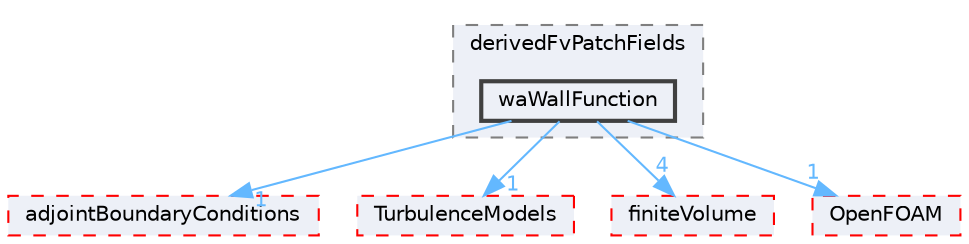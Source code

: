 digraph "src/optimisation/adjointOptimisation/adjoint/turbulenceModels/incompressibleAdjoint/adjointRAS/derivedFvPatchFields/waWallFunction"
{
 // LATEX_PDF_SIZE
  bgcolor="transparent";
  edge [fontname=Helvetica,fontsize=10,labelfontname=Helvetica,labelfontsize=10];
  node [fontname=Helvetica,fontsize=10,shape=box,height=0.2,width=0.4];
  compound=true
  subgraph clusterdir_dee64796cb0cb3643bf98dbe7f3e7597 {
    graph [ bgcolor="#edf0f7", pencolor="grey50", label="derivedFvPatchFields", fontname=Helvetica,fontsize=10 style="filled,dashed", URL="dir_dee64796cb0cb3643bf98dbe7f3e7597.html",tooltip=""]
  dir_ba1ca5fb5eec0fa2e1db5cfaa61b6a9c [label="waWallFunction", fillcolor="#edf0f7", color="grey25", style="filled,bold", URL="dir_ba1ca5fb5eec0fa2e1db5cfaa61b6a9c.html",tooltip=""];
  }
  dir_1784f822592d39f816c839dc1a098cdb [label="adjointBoundaryConditions", fillcolor="#edf0f7", color="red", style="filled,dashed", URL="dir_1784f822592d39f816c839dc1a098cdb.html",tooltip=""];
  dir_1eda626aeac0f0ad2848c36acaa5d501 [label="TurbulenceModels", fillcolor="#edf0f7", color="red", style="filled,dashed", URL="dir_1eda626aeac0f0ad2848c36acaa5d501.html",tooltip=""];
  dir_9bd15774b555cf7259a6fa18f99fe99b [label="finiteVolume", fillcolor="#edf0f7", color="red", style="filled,dashed", URL="dir_9bd15774b555cf7259a6fa18f99fe99b.html",tooltip=""];
  dir_c5473ff19b20e6ec4dfe5c310b3778a8 [label="OpenFOAM", fillcolor="#edf0f7", color="red", style="filled,dashed", URL="dir_c5473ff19b20e6ec4dfe5c310b3778a8.html",tooltip=""];
  dir_ba1ca5fb5eec0fa2e1db5cfaa61b6a9c->dir_1784f822592d39f816c839dc1a098cdb [headlabel="1", labeldistance=1.5 headhref="dir_004383_000033.html" href="dir_004383_000033.html" color="steelblue1" fontcolor="steelblue1"];
  dir_ba1ca5fb5eec0fa2e1db5cfaa61b6a9c->dir_1eda626aeac0f0ad2848c36acaa5d501 [headlabel="1", labeldistance=1.5 headhref="dir_004383_004143.html" href="dir_004383_004143.html" color="steelblue1" fontcolor="steelblue1"];
  dir_ba1ca5fb5eec0fa2e1db5cfaa61b6a9c->dir_9bd15774b555cf7259a6fa18f99fe99b [headlabel="4", labeldistance=1.5 headhref="dir_004383_001387.html" href="dir_004383_001387.html" color="steelblue1" fontcolor="steelblue1"];
  dir_ba1ca5fb5eec0fa2e1db5cfaa61b6a9c->dir_c5473ff19b20e6ec4dfe5c310b3778a8 [headlabel="1", labeldistance=1.5 headhref="dir_004383_002695.html" href="dir_004383_002695.html" color="steelblue1" fontcolor="steelblue1"];
}
